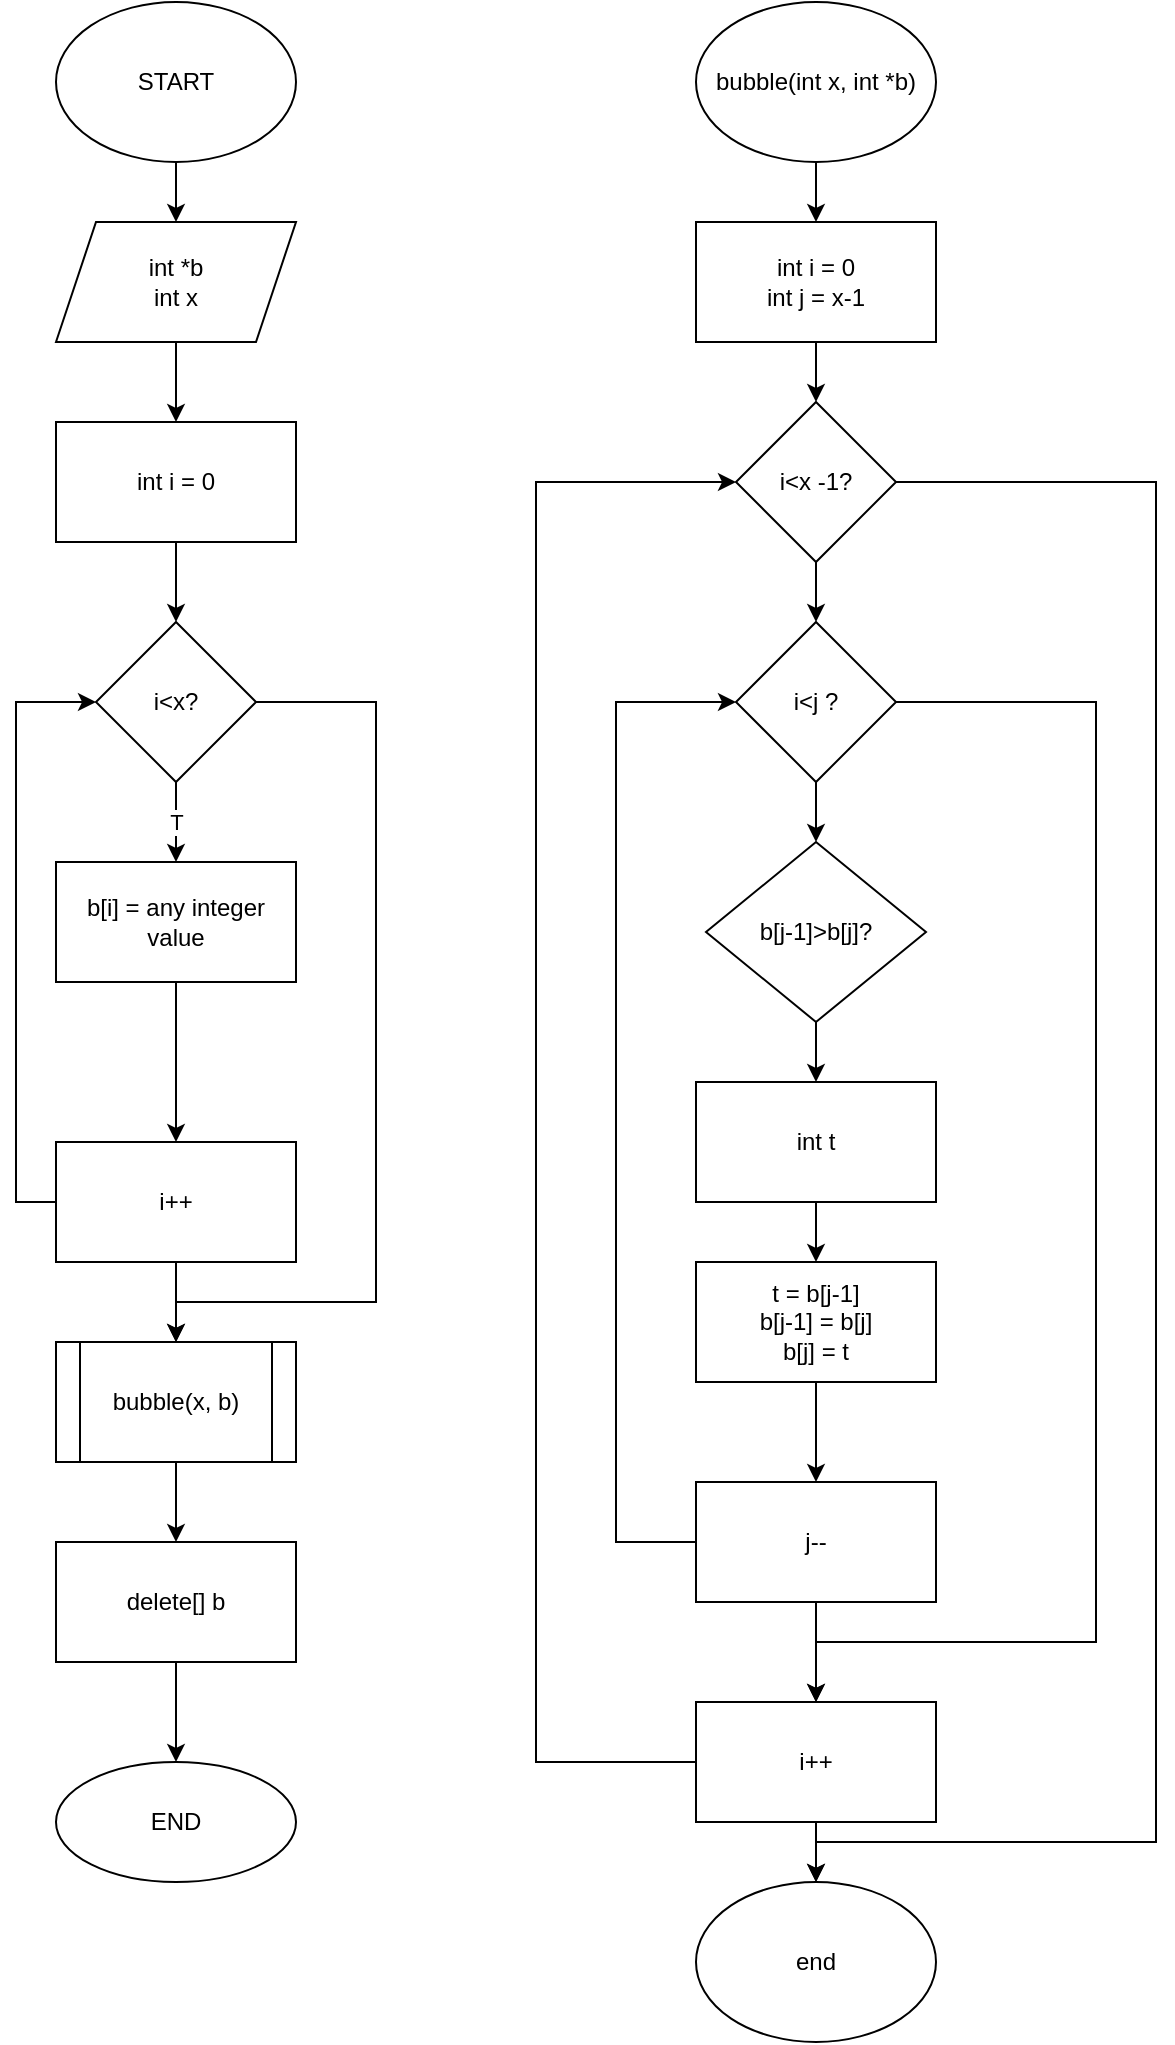 <mxfile version="20.0.1" type="github">
  <diagram id="C5RBs43oDa-KdzZeNtuy" name="Page-1">
    <mxGraphModel dx="460" dy="904" grid="1" gridSize="10" guides="1" tooltips="1" connect="1" arrows="1" fold="1" page="1" pageScale="1" pageWidth="827" pageHeight="1169" math="0" shadow="0">
      <root>
        <mxCell id="WIyWlLk6GJQsqaUBKTNV-0" />
        <mxCell id="WIyWlLk6GJQsqaUBKTNV-1" parent="WIyWlLk6GJQsqaUBKTNV-0" />
        <mxCell id="4x82MqHF7VBYx0RcAm6R-3" style="edgeStyle=orthogonalEdgeStyle;rounded=0;orthogonalLoop=1;jettySize=auto;html=1;exitX=0.5;exitY=1;exitDx=0;exitDy=0;entryX=0.5;entryY=0;entryDx=0;entryDy=0;" edge="1" parent="WIyWlLk6GJQsqaUBKTNV-1" source="4x82MqHF7VBYx0RcAm6R-0" target="4x82MqHF7VBYx0RcAm6R-2">
          <mxGeometry relative="1" as="geometry" />
        </mxCell>
        <mxCell id="4x82MqHF7VBYx0RcAm6R-0" value="START" style="ellipse;whiteSpace=wrap;html=1;" vertex="1" parent="WIyWlLk6GJQsqaUBKTNV-1">
          <mxGeometry x="80" y="40" width="120" height="80" as="geometry" />
        </mxCell>
        <mxCell id="4x82MqHF7VBYx0RcAm6R-5" value="" style="edgeStyle=orthogonalEdgeStyle;rounded=0;orthogonalLoop=1;jettySize=auto;html=1;" edge="1" parent="WIyWlLk6GJQsqaUBKTNV-1" source="4x82MqHF7VBYx0RcAm6R-2" target="4x82MqHF7VBYx0RcAm6R-4">
          <mxGeometry relative="1" as="geometry" />
        </mxCell>
        <mxCell id="4x82MqHF7VBYx0RcAm6R-2" value="int *b&lt;br&gt;int x" style="shape=parallelogram;perimeter=parallelogramPerimeter;whiteSpace=wrap;html=1;fixedSize=1;" vertex="1" parent="WIyWlLk6GJQsqaUBKTNV-1">
          <mxGeometry x="80" y="150" width="120" height="60" as="geometry" />
        </mxCell>
        <mxCell id="4x82MqHF7VBYx0RcAm6R-7" value="" style="edgeStyle=orthogonalEdgeStyle;rounded=0;orthogonalLoop=1;jettySize=auto;html=1;" edge="1" parent="WIyWlLk6GJQsqaUBKTNV-1" source="4x82MqHF7VBYx0RcAm6R-4" target="4x82MqHF7VBYx0RcAm6R-6">
          <mxGeometry relative="1" as="geometry" />
        </mxCell>
        <mxCell id="4x82MqHF7VBYx0RcAm6R-4" value="int i = 0" style="whiteSpace=wrap;html=1;" vertex="1" parent="WIyWlLk6GJQsqaUBKTNV-1">
          <mxGeometry x="80" y="250" width="120" height="60" as="geometry" />
        </mxCell>
        <mxCell id="4x82MqHF7VBYx0RcAm6R-10" value="T" style="edgeStyle=orthogonalEdgeStyle;rounded=0;orthogonalLoop=1;jettySize=auto;html=1;" edge="1" parent="WIyWlLk6GJQsqaUBKTNV-1" source="4x82MqHF7VBYx0RcAm6R-6" target="4x82MqHF7VBYx0RcAm6R-9">
          <mxGeometry relative="1" as="geometry" />
        </mxCell>
        <mxCell id="4x82MqHF7VBYx0RcAm6R-21" style="edgeStyle=orthogonalEdgeStyle;rounded=0;orthogonalLoop=1;jettySize=auto;html=1;exitX=1;exitY=0.5;exitDx=0;exitDy=0;entryX=0.5;entryY=0;entryDx=0;entryDy=0;" edge="1" parent="WIyWlLk6GJQsqaUBKTNV-1" source="4x82MqHF7VBYx0RcAm6R-6" target="4x82MqHF7VBYx0RcAm6R-11">
          <mxGeometry relative="1" as="geometry">
            <Array as="points">
              <mxPoint x="240" y="390" />
              <mxPoint x="240" y="690" />
              <mxPoint x="140" y="690" />
            </Array>
          </mxGeometry>
        </mxCell>
        <mxCell id="4x82MqHF7VBYx0RcAm6R-6" value="i&amp;lt;x?" style="rhombus;whiteSpace=wrap;html=1;" vertex="1" parent="WIyWlLk6GJQsqaUBKTNV-1">
          <mxGeometry x="100" y="350" width="80" height="80" as="geometry" />
        </mxCell>
        <mxCell id="4x82MqHF7VBYx0RcAm6R-18" value="" style="edgeStyle=orthogonalEdgeStyle;rounded=0;orthogonalLoop=1;jettySize=auto;html=1;" edge="1" parent="WIyWlLk6GJQsqaUBKTNV-1" source="4x82MqHF7VBYx0RcAm6R-9" target="4x82MqHF7VBYx0RcAm6R-17">
          <mxGeometry relative="1" as="geometry" />
        </mxCell>
        <mxCell id="4x82MqHF7VBYx0RcAm6R-9" value="b[i] = any integer value" style="whiteSpace=wrap;html=1;" vertex="1" parent="WIyWlLk6GJQsqaUBKTNV-1">
          <mxGeometry x="80" y="470" width="120" height="60" as="geometry" />
        </mxCell>
        <mxCell id="4x82MqHF7VBYx0RcAm6R-14" value="" style="edgeStyle=orthogonalEdgeStyle;rounded=0;orthogonalLoop=1;jettySize=auto;html=1;" edge="1" parent="WIyWlLk6GJQsqaUBKTNV-1" source="4x82MqHF7VBYx0RcAm6R-11" target="4x82MqHF7VBYx0RcAm6R-13">
          <mxGeometry relative="1" as="geometry" />
        </mxCell>
        <mxCell id="4x82MqHF7VBYx0RcAm6R-11" value="bubble(x, b)" style="shape=process;whiteSpace=wrap;html=1;backgroundOutline=1;" vertex="1" parent="WIyWlLk6GJQsqaUBKTNV-1">
          <mxGeometry x="80" y="710" width="120" height="60" as="geometry" />
        </mxCell>
        <mxCell id="4x82MqHF7VBYx0RcAm6R-16" value="" style="edgeStyle=orthogonalEdgeStyle;rounded=0;orthogonalLoop=1;jettySize=auto;html=1;" edge="1" parent="WIyWlLk6GJQsqaUBKTNV-1" source="4x82MqHF7VBYx0RcAm6R-13" target="4x82MqHF7VBYx0RcAm6R-15">
          <mxGeometry relative="1" as="geometry" />
        </mxCell>
        <mxCell id="4x82MqHF7VBYx0RcAm6R-13" value="delete[] b" style="whiteSpace=wrap;html=1;" vertex="1" parent="WIyWlLk6GJQsqaUBKTNV-1">
          <mxGeometry x="80" y="810" width="120" height="60" as="geometry" />
        </mxCell>
        <mxCell id="4x82MqHF7VBYx0RcAm6R-15" value="END" style="ellipse;whiteSpace=wrap;html=1;" vertex="1" parent="WIyWlLk6GJQsqaUBKTNV-1">
          <mxGeometry x="80" y="920" width="120" height="60" as="geometry" />
        </mxCell>
        <mxCell id="4x82MqHF7VBYx0RcAm6R-19" style="edgeStyle=orthogonalEdgeStyle;rounded=0;orthogonalLoop=1;jettySize=auto;html=1;exitX=0;exitY=0.5;exitDx=0;exitDy=0;entryX=0;entryY=0.5;entryDx=0;entryDy=0;" edge="1" parent="WIyWlLk6GJQsqaUBKTNV-1" source="4x82MqHF7VBYx0RcAm6R-17" target="4x82MqHF7VBYx0RcAm6R-6">
          <mxGeometry relative="1" as="geometry" />
        </mxCell>
        <mxCell id="4x82MqHF7VBYx0RcAm6R-20" style="edgeStyle=orthogonalEdgeStyle;rounded=0;orthogonalLoop=1;jettySize=auto;html=1;exitX=0.5;exitY=1;exitDx=0;exitDy=0;entryX=0.5;entryY=0;entryDx=0;entryDy=0;" edge="1" parent="WIyWlLk6GJQsqaUBKTNV-1" source="4x82MqHF7VBYx0RcAm6R-17" target="4x82MqHF7VBYx0RcAm6R-11">
          <mxGeometry relative="1" as="geometry" />
        </mxCell>
        <mxCell id="4x82MqHF7VBYx0RcAm6R-17" value="i++" style="whiteSpace=wrap;html=1;" vertex="1" parent="WIyWlLk6GJQsqaUBKTNV-1">
          <mxGeometry x="80" y="610" width="120" height="60" as="geometry" />
        </mxCell>
        <mxCell id="4x82MqHF7VBYx0RcAm6R-24" style="edgeStyle=orthogonalEdgeStyle;rounded=0;orthogonalLoop=1;jettySize=auto;html=1;exitX=0.5;exitY=1;exitDx=0;exitDy=0;entryX=0.5;entryY=0;entryDx=0;entryDy=0;" edge="1" parent="WIyWlLk6GJQsqaUBKTNV-1" source="4x82MqHF7VBYx0RcAm6R-22" target="4x82MqHF7VBYx0RcAm6R-23">
          <mxGeometry relative="1" as="geometry" />
        </mxCell>
        <mxCell id="4x82MqHF7VBYx0RcAm6R-22" value="bubble(int x, int *b)" style="ellipse;whiteSpace=wrap;html=1;" vertex="1" parent="WIyWlLk6GJQsqaUBKTNV-1">
          <mxGeometry x="400" y="40" width="120" height="80" as="geometry" />
        </mxCell>
        <mxCell id="4x82MqHF7VBYx0RcAm6R-26" style="edgeStyle=orthogonalEdgeStyle;rounded=0;orthogonalLoop=1;jettySize=auto;html=1;exitX=0.5;exitY=1;exitDx=0;exitDy=0;entryX=0.5;entryY=0;entryDx=0;entryDy=0;" edge="1" parent="WIyWlLk6GJQsqaUBKTNV-1" source="4x82MqHF7VBYx0RcAm6R-23" target="4x82MqHF7VBYx0RcAm6R-25">
          <mxGeometry relative="1" as="geometry" />
        </mxCell>
        <mxCell id="4x82MqHF7VBYx0RcAm6R-23" value="int i = 0&lt;br&gt;int j = x-1" style="rounded=0;whiteSpace=wrap;html=1;" vertex="1" parent="WIyWlLk6GJQsqaUBKTNV-1">
          <mxGeometry x="400" y="150" width="120" height="60" as="geometry" />
        </mxCell>
        <mxCell id="4x82MqHF7VBYx0RcAm6R-28" style="edgeStyle=orthogonalEdgeStyle;rounded=0;orthogonalLoop=1;jettySize=auto;html=1;exitX=0.5;exitY=1;exitDx=0;exitDy=0;entryX=0.5;entryY=0;entryDx=0;entryDy=0;" edge="1" parent="WIyWlLk6GJQsqaUBKTNV-1" source="4x82MqHF7VBYx0RcAm6R-25" target="4x82MqHF7VBYx0RcAm6R-27">
          <mxGeometry relative="1" as="geometry" />
        </mxCell>
        <mxCell id="4x82MqHF7VBYx0RcAm6R-53" style="edgeStyle=orthogonalEdgeStyle;rounded=0;orthogonalLoop=1;jettySize=auto;html=1;exitX=1;exitY=0.5;exitDx=0;exitDy=0;entryX=0.5;entryY=0;entryDx=0;entryDy=0;" edge="1" parent="WIyWlLk6GJQsqaUBKTNV-1" source="4x82MqHF7VBYx0RcAm6R-25" target="4x82MqHF7VBYx0RcAm6R-51">
          <mxGeometry relative="1" as="geometry">
            <Array as="points">
              <mxPoint x="630" y="280" />
              <mxPoint x="630" y="960" />
              <mxPoint x="460" y="960" />
            </Array>
          </mxGeometry>
        </mxCell>
        <mxCell id="4x82MqHF7VBYx0RcAm6R-25" value="i&amp;lt;x -1?" style="rhombus;whiteSpace=wrap;html=1;" vertex="1" parent="WIyWlLk6GJQsqaUBKTNV-1">
          <mxGeometry x="420" y="240" width="80" height="80" as="geometry" />
        </mxCell>
        <mxCell id="4x82MqHF7VBYx0RcAm6R-30" style="edgeStyle=orthogonalEdgeStyle;rounded=0;orthogonalLoop=1;jettySize=auto;html=1;exitX=0.5;exitY=1;exitDx=0;exitDy=0;entryX=0.5;entryY=0;entryDx=0;entryDy=0;" edge="1" parent="WIyWlLk6GJQsqaUBKTNV-1" source="4x82MqHF7VBYx0RcAm6R-27" target="4x82MqHF7VBYx0RcAm6R-29">
          <mxGeometry relative="1" as="geometry" />
        </mxCell>
        <mxCell id="4x82MqHF7VBYx0RcAm6R-48" style="edgeStyle=orthogonalEdgeStyle;rounded=0;orthogonalLoop=1;jettySize=auto;html=1;exitX=1;exitY=0.5;exitDx=0;exitDy=0;entryX=0.5;entryY=0;entryDx=0;entryDy=0;" edge="1" parent="WIyWlLk6GJQsqaUBKTNV-1" source="4x82MqHF7VBYx0RcAm6R-27" target="4x82MqHF7VBYx0RcAm6R-41">
          <mxGeometry relative="1" as="geometry">
            <Array as="points">
              <mxPoint x="600" y="390" />
              <mxPoint x="600" y="860" />
              <mxPoint x="460" y="860" />
            </Array>
          </mxGeometry>
        </mxCell>
        <mxCell id="4x82MqHF7VBYx0RcAm6R-27" value="i&amp;lt;j ?" style="rhombus;whiteSpace=wrap;html=1;" vertex="1" parent="WIyWlLk6GJQsqaUBKTNV-1">
          <mxGeometry x="420" y="350" width="80" height="80" as="geometry" />
        </mxCell>
        <mxCell id="4x82MqHF7VBYx0RcAm6R-34" value="" style="edgeStyle=orthogonalEdgeStyle;rounded=0;orthogonalLoop=1;jettySize=auto;html=1;" edge="1" parent="WIyWlLk6GJQsqaUBKTNV-1" source="4x82MqHF7VBYx0RcAm6R-29" target="4x82MqHF7VBYx0RcAm6R-33">
          <mxGeometry relative="1" as="geometry" />
        </mxCell>
        <mxCell id="4x82MqHF7VBYx0RcAm6R-29" value="b[j-1]&amp;gt;b[j]?" style="rhombus;whiteSpace=wrap;html=1;" vertex="1" parent="WIyWlLk6GJQsqaUBKTNV-1">
          <mxGeometry x="405" y="460" width="110" height="90" as="geometry" />
        </mxCell>
        <mxCell id="4x82MqHF7VBYx0RcAm6R-36" value="" style="edgeStyle=orthogonalEdgeStyle;rounded=0;orthogonalLoop=1;jettySize=auto;html=1;" edge="1" parent="WIyWlLk6GJQsqaUBKTNV-1" source="4x82MqHF7VBYx0RcAm6R-33" target="4x82MqHF7VBYx0RcAm6R-35">
          <mxGeometry relative="1" as="geometry" />
        </mxCell>
        <mxCell id="4x82MqHF7VBYx0RcAm6R-33" value="int t" style="whiteSpace=wrap;html=1;" vertex="1" parent="WIyWlLk6GJQsqaUBKTNV-1">
          <mxGeometry x="400" y="580" width="120" height="60" as="geometry" />
        </mxCell>
        <mxCell id="4x82MqHF7VBYx0RcAm6R-39" value="" style="edgeStyle=orthogonalEdgeStyle;rounded=0;orthogonalLoop=1;jettySize=auto;html=1;" edge="1" parent="WIyWlLk6GJQsqaUBKTNV-1" source="4x82MqHF7VBYx0RcAm6R-35" target="4x82MqHF7VBYx0RcAm6R-38">
          <mxGeometry relative="1" as="geometry" />
        </mxCell>
        <mxCell id="4x82MqHF7VBYx0RcAm6R-35" value="&lt;span style=&quot;&quot;&gt;t = b[j-1]&lt;/span&gt;&lt;br style=&quot;&quot;&gt;&lt;span style=&quot;&quot;&gt;b[j-1] = b[j]&lt;/span&gt;&lt;br style=&quot;&quot;&gt;&lt;span style=&quot;&quot;&gt;b[j] = t&lt;/span&gt;" style="whiteSpace=wrap;html=1;" vertex="1" parent="WIyWlLk6GJQsqaUBKTNV-1">
          <mxGeometry x="400" y="670" width="120" height="60" as="geometry" />
        </mxCell>
        <mxCell id="4x82MqHF7VBYx0RcAm6R-42" value="" style="edgeStyle=orthogonalEdgeStyle;rounded=0;orthogonalLoop=1;jettySize=auto;html=1;" edge="1" parent="WIyWlLk6GJQsqaUBKTNV-1" source="4x82MqHF7VBYx0RcAm6R-38" target="4x82MqHF7VBYx0RcAm6R-41">
          <mxGeometry relative="1" as="geometry" />
        </mxCell>
        <mxCell id="4x82MqHF7VBYx0RcAm6R-47" style="edgeStyle=orthogonalEdgeStyle;rounded=0;orthogonalLoop=1;jettySize=auto;html=1;exitX=0;exitY=0.5;exitDx=0;exitDy=0;entryX=0;entryY=0.5;entryDx=0;entryDy=0;" edge="1" parent="WIyWlLk6GJQsqaUBKTNV-1" source="4x82MqHF7VBYx0RcAm6R-38" target="4x82MqHF7VBYx0RcAm6R-27">
          <mxGeometry relative="1" as="geometry">
            <Array as="points">
              <mxPoint x="360" y="810" />
              <mxPoint x="360" y="390" />
            </Array>
          </mxGeometry>
        </mxCell>
        <mxCell id="4x82MqHF7VBYx0RcAm6R-38" value="j--" style="whiteSpace=wrap;html=1;" vertex="1" parent="WIyWlLk6GJQsqaUBKTNV-1">
          <mxGeometry x="400" y="780" width="120" height="60" as="geometry" />
        </mxCell>
        <mxCell id="4x82MqHF7VBYx0RcAm6R-49" style="edgeStyle=orthogonalEdgeStyle;rounded=0;orthogonalLoop=1;jettySize=auto;html=1;exitX=0;exitY=0.5;exitDx=0;exitDy=0;entryX=0;entryY=0.5;entryDx=0;entryDy=0;" edge="1" parent="WIyWlLk6GJQsqaUBKTNV-1" source="4x82MqHF7VBYx0RcAm6R-41" target="4x82MqHF7VBYx0RcAm6R-25">
          <mxGeometry relative="1" as="geometry">
            <Array as="points">
              <mxPoint x="320" y="920" />
              <mxPoint x="320" y="280" />
            </Array>
          </mxGeometry>
        </mxCell>
        <mxCell id="4x82MqHF7VBYx0RcAm6R-52" style="edgeStyle=orthogonalEdgeStyle;rounded=0;orthogonalLoop=1;jettySize=auto;html=1;exitX=0.5;exitY=1;exitDx=0;exitDy=0;entryX=0.5;entryY=0;entryDx=0;entryDy=0;" edge="1" parent="WIyWlLk6GJQsqaUBKTNV-1" source="4x82MqHF7VBYx0RcAm6R-41" target="4x82MqHF7VBYx0RcAm6R-51">
          <mxGeometry relative="1" as="geometry" />
        </mxCell>
        <mxCell id="4x82MqHF7VBYx0RcAm6R-41" value="i++" style="whiteSpace=wrap;html=1;" vertex="1" parent="WIyWlLk6GJQsqaUBKTNV-1">
          <mxGeometry x="400" y="890" width="120" height="60" as="geometry" />
        </mxCell>
        <mxCell id="4x82MqHF7VBYx0RcAm6R-51" value="end" style="ellipse;whiteSpace=wrap;html=1;" vertex="1" parent="WIyWlLk6GJQsqaUBKTNV-1">
          <mxGeometry x="400" y="980" width="120" height="80" as="geometry" />
        </mxCell>
      </root>
    </mxGraphModel>
  </diagram>
</mxfile>
